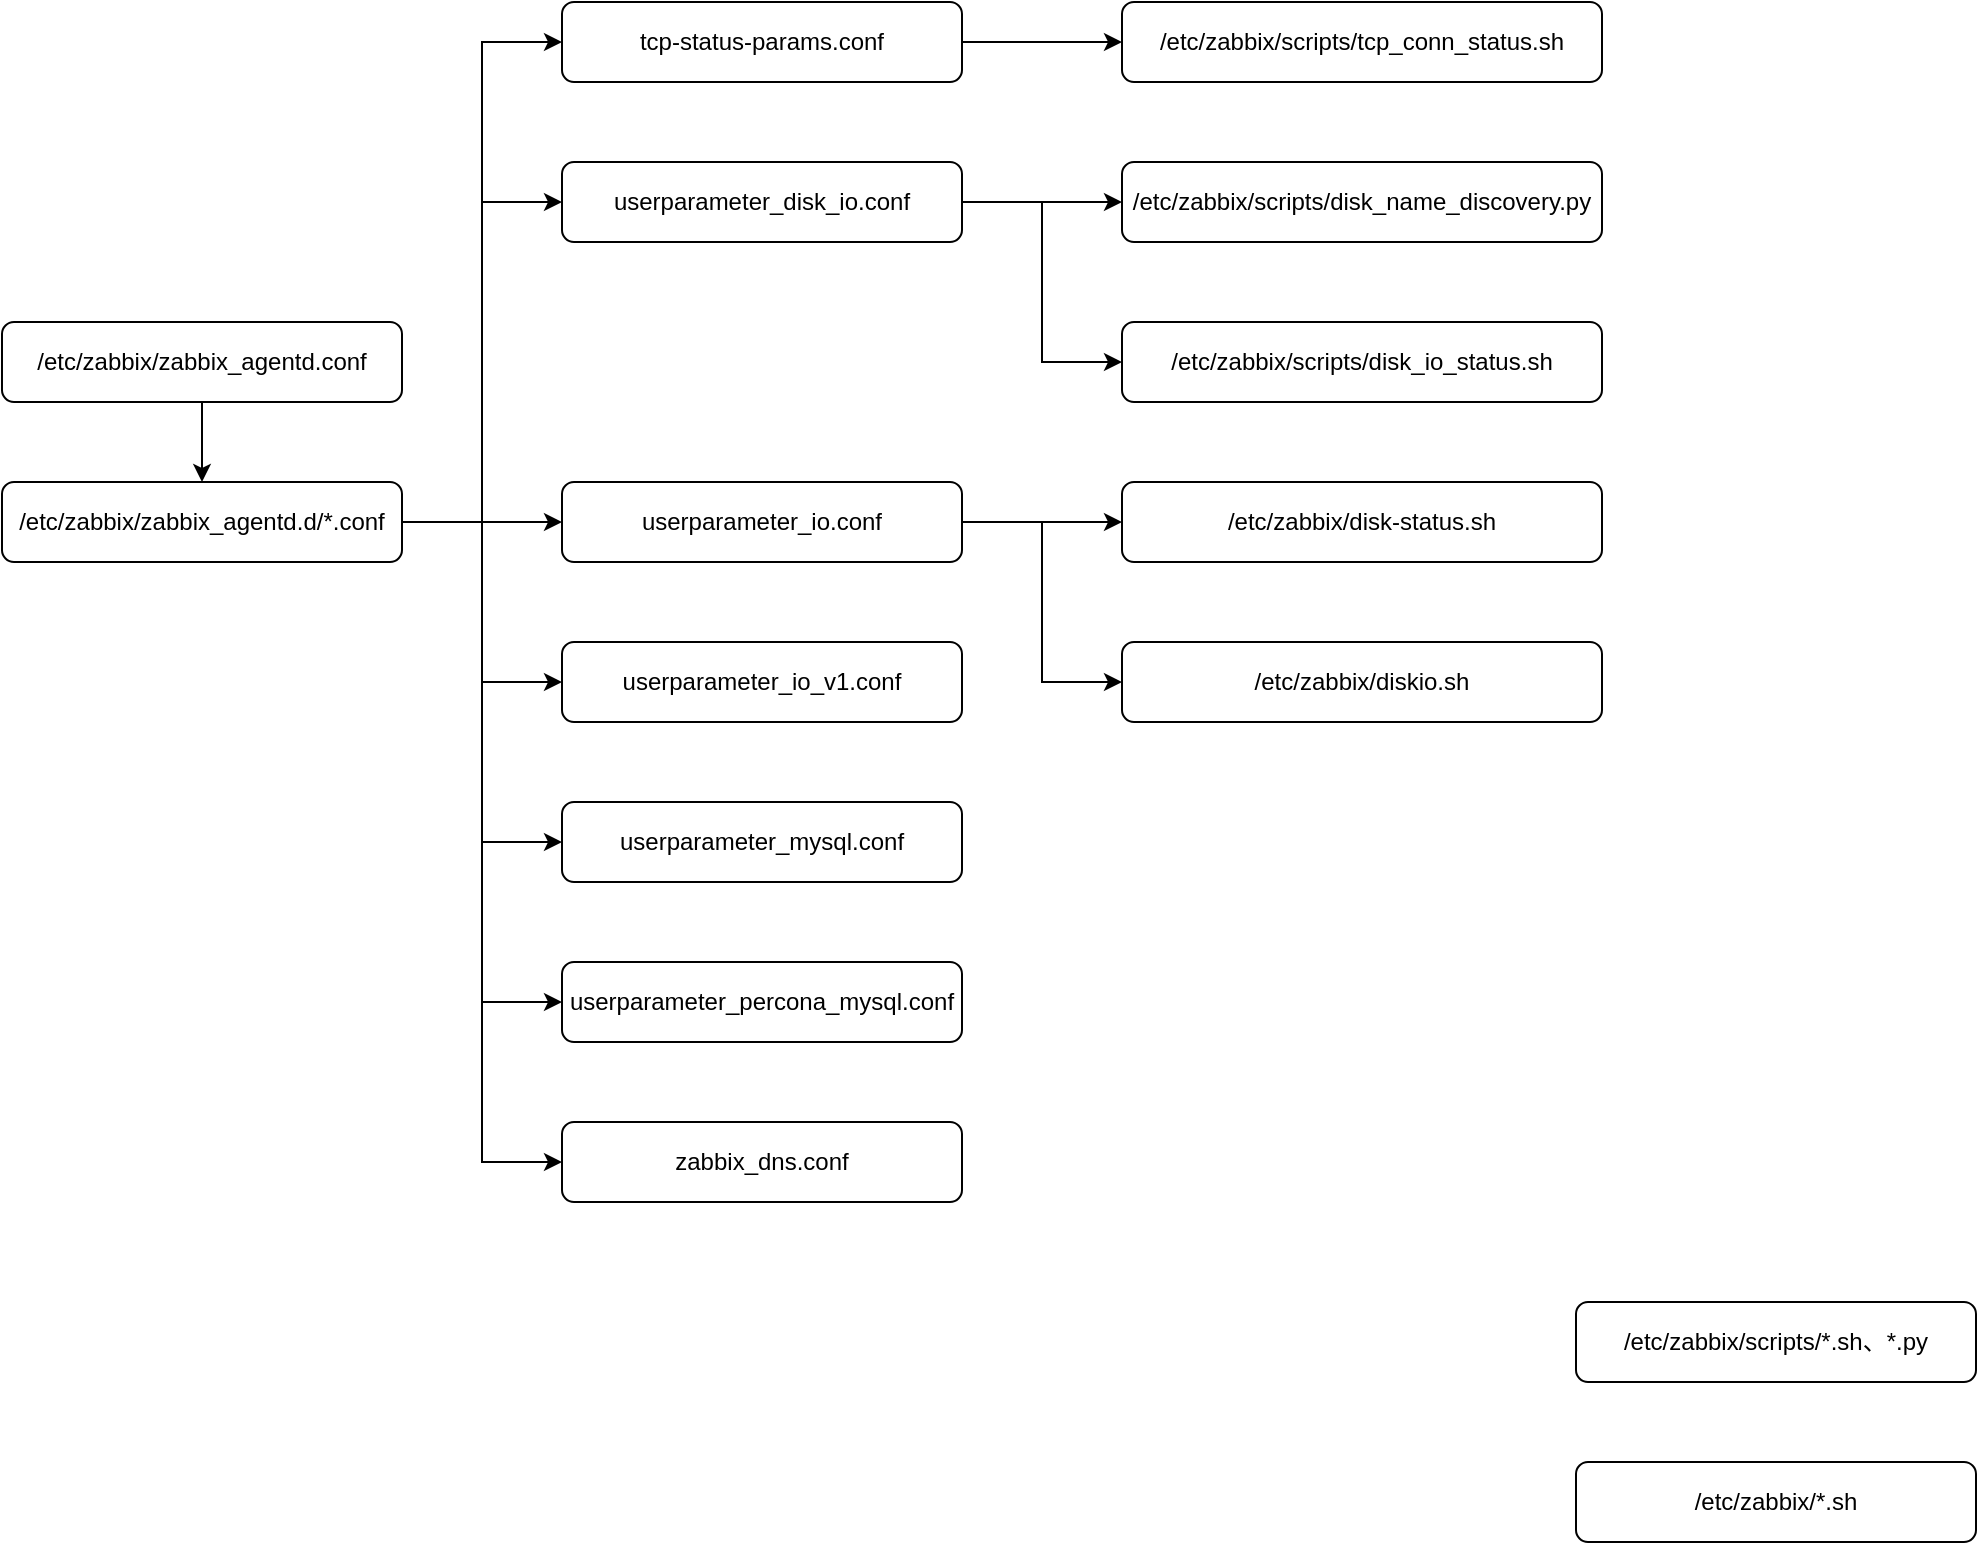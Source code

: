 <mxfile version="10.5.3" type="github"><diagram id="YcvF90TACFpCURTKJDwp" name="Page-1"><mxGraphModel dx="992" dy="1114" grid="1" gridSize="10" guides="1" tooltips="1" connect="1" arrows="1" fold="1" page="1" pageScale="1" pageWidth="827" pageHeight="1169" math="0" shadow="0"><root><mxCell id="0"/><mxCell id="1" parent="0"/><mxCell id="WXE_iapMg0Y8V585iNJN-3" style="edgeStyle=orthogonalEdgeStyle;rounded=0;orthogonalLoop=1;jettySize=auto;html=1;entryX=0.5;entryY=0;entryDx=0;entryDy=0;" parent="1" source="WXE_iapMg0Y8V585iNJN-1" target="WXE_iapMg0Y8V585iNJN-2" edge="1"><mxGeometry relative="1" as="geometry"/></mxCell><mxCell id="WXE_iapMg0Y8V585iNJN-1" value="/etc/zabbix/zabbix_agentd.conf" style="rounded=1;whiteSpace=wrap;html=1;" parent="1" vertex="1"><mxGeometry x="40" y="320" width="200" height="40" as="geometry"/></mxCell><mxCell id="hj1YLD_7xn5gk5VAPNd9-12" style="edgeStyle=orthogonalEdgeStyle;rounded=0;orthogonalLoop=1;jettySize=auto;html=1;entryX=0;entryY=0.5;entryDx=0;entryDy=0;" edge="1" parent="1" source="WXE_iapMg0Y8V585iNJN-2" target="hj1YLD_7xn5gk5VAPNd9-5"><mxGeometry relative="1" as="geometry"/></mxCell><mxCell id="hj1YLD_7xn5gk5VAPNd9-13" style="edgeStyle=orthogonalEdgeStyle;rounded=0;orthogonalLoop=1;jettySize=auto;html=1;entryX=0;entryY=0.5;entryDx=0;entryDy=0;" edge="1" parent="1" source="WXE_iapMg0Y8V585iNJN-2" target="hj1YLD_7xn5gk5VAPNd9-6"><mxGeometry relative="1" as="geometry"/></mxCell><mxCell id="hj1YLD_7xn5gk5VAPNd9-14" style="edgeStyle=orthogonalEdgeStyle;rounded=0;orthogonalLoop=1;jettySize=auto;html=1;entryX=0;entryY=0.5;entryDx=0;entryDy=0;" edge="1" parent="1" source="WXE_iapMg0Y8V585iNJN-2" target="hj1YLD_7xn5gk5VAPNd9-7"><mxGeometry relative="1" as="geometry"/></mxCell><mxCell id="hj1YLD_7xn5gk5VAPNd9-15" style="edgeStyle=orthogonalEdgeStyle;rounded=0;orthogonalLoop=1;jettySize=auto;html=1;entryX=0;entryY=0.5;entryDx=0;entryDy=0;" edge="1" parent="1" source="WXE_iapMg0Y8V585iNJN-2" target="hj1YLD_7xn5gk5VAPNd9-8"><mxGeometry relative="1" as="geometry"/></mxCell><mxCell id="hj1YLD_7xn5gk5VAPNd9-16" style="edgeStyle=orthogonalEdgeStyle;rounded=0;orthogonalLoop=1;jettySize=auto;html=1;entryX=0;entryY=0.5;entryDx=0;entryDy=0;" edge="1" parent="1" source="WXE_iapMg0Y8V585iNJN-2" target="hj1YLD_7xn5gk5VAPNd9-9"><mxGeometry relative="1" as="geometry"/></mxCell><mxCell id="hj1YLD_7xn5gk5VAPNd9-17" style="edgeStyle=orthogonalEdgeStyle;rounded=0;orthogonalLoop=1;jettySize=auto;html=1;entryX=0;entryY=0.5;entryDx=0;entryDy=0;" edge="1" parent="1" source="WXE_iapMg0Y8V585iNJN-2" target="hj1YLD_7xn5gk5VAPNd9-10"><mxGeometry relative="1" as="geometry"/></mxCell><mxCell id="hj1YLD_7xn5gk5VAPNd9-18" style="edgeStyle=orthogonalEdgeStyle;rounded=0;orthogonalLoop=1;jettySize=auto;html=1;entryX=0;entryY=0.5;entryDx=0;entryDy=0;" edge="1" parent="1" source="WXE_iapMg0Y8V585iNJN-2" target="hj1YLD_7xn5gk5VAPNd9-11"><mxGeometry relative="1" as="geometry"/></mxCell><mxCell id="WXE_iapMg0Y8V585iNJN-2" value="/etc/zabbix/zabbix_agentd.d/*.conf" style="rounded=1;whiteSpace=wrap;html=1;" parent="1" vertex="1"><mxGeometry x="40" y="400" width="200" height="40" as="geometry"/></mxCell><mxCell id="hj1YLD_7xn5gk5VAPNd9-1" value="/etc/zabbix/scripts/*.sh、*.py" style="rounded=1;whiteSpace=wrap;html=1;" vertex="1" parent="1"><mxGeometry x="827" y="810" width="200" height="40" as="geometry"/></mxCell><mxCell id="hj1YLD_7xn5gk5VAPNd9-3" value="/etc/zabbix/*.sh" style="rounded=1;whiteSpace=wrap;html=1;" vertex="1" parent="1"><mxGeometry x="827" y="890" width="200" height="40" as="geometry"/></mxCell><mxCell id="hj1YLD_7xn5gk5VAPNd9-20" style="edgeStyle=orthogonalEdgeStyle;rounded=0;orthogonalLoop=1;jettySize=auto;html=1;entryX=0;entryY=0.5;entryDx=0;entryDy=0;" edge="1" parent="1" source="hj1YLD_7xn5gk5VAPNd9-5" target="hj1YLD_7xn5gk5VAPNd9-19"><mxGeometry relative="1" as="geometry"/></mxCell><mxCell id="hj1YLD_7xn5gk5VAPNd9-5" value="tcp-status-params.conf" style="rounded=1;whiteSpace=wrap;html=1;" vertex="1" parent="1"><mxGeometry x="320" y="160" width="200" height="40" as="geometry"/></mxCell><mxCell id="hj1YLD_7xn5gk5VAPNd9-23" style="edgeStyle=orthogonalEdgeStyle;rounded=0;orthogonalLoop=1;jettySize=auto;html=1;entryX=0;entryY=0.5;entryDx=0;entryDy=0;" edge="1" parent="1" source="hj1YLD_7xn5gk5VAPNd9-6" target="hj1YLD_7xn5gk5VAPNd9-21"><mxGeometry relative="1" as="geometry"/></mxCell><mxCell id="hj1YLD_7xn5gk5VAPNd9-24" style="edgeStyle=orthogonalEdgeStyle;rounded=0;orthogonalLoop=1;jettySize=auto;html=1;entryX=0;entryY=0.5;entryDx=0;entryDy=0;" edge="1" parent="1" source="hj1YLD_7xn5gk5VAPNd9-6" target="hj1YLD_7xn5gk5VAPNd9-22"><mxGeometry relative="1" as="geometry"/></mxCell><mxCell id="hj1YLD_7xn5gk5VAPNd9-6" value="userparameter_disk_io.conf" style="rounded=1;whiteSpace=wrap;html=1;" vertex="1" parent="1"><mxGeometry x="320" y="240" width="200" height="40" as="geometry"/></mxCell><mxCell id="hj1YLD_7xn5gk5VAPNd9-26" style="edgeStyle=orthogonalEdgeStyle;rounded=0;orthogonalLoop=1;jettySize=auto;html=1;entryX=0;entryY=0.5;entryDx=0;entryDy=0;" edge="1" parent="1" source="hj1YLD_7xn5gk5VAPNd9-7" target="hj1YLD_7xn5gk5VAPNd9-25"><mxGeometry relative="1" as="geometry"/></mxCell><mxCell id="hj1YLD_7xn5gk5VAPNd9-28" style="edgeStyle=orthogonalEdgeStyle;rounded=0;orthogonalLoop=1;jettySize=auto;html=1;entryX=0;entryY=0.5;entryDx=0;entryDy=0;" edge="1" parent="1" source="hj1YLD_7xn5gk5VAPNd9-7" target="hj1YLD_7xn5gk5VAPNd9-27"><mxGeometry relative="1" as="geometry"/></mxCell><mxCell id="hj1YLD_7xn5gk5VAPNd9-7" value="userparameter_io.conf" style="rounded=1;whiteSpace=wrap;html=1;" vertex="1" parent="1"><mxGeometry x="320" y="400" width="200" height="40" as="geometry"/></mxCell><mxCell id="hj1YLD_7xn5gk5VAPNd9-8" value="userparameter_io_v1.conf" style="rounded=1;whiteSpace=wrap;html=1;" vertex="1" parent="1"><mxGeometry x="320" y="480" width="200" height="40" as="geometry"/></mxCell><mxCell id="hj1YLD_7xn5gk5VAPNd9-9" value="userparameter_mysql.conf" style="rounded=1;whiteSpace=wrap;html=1;" vertex="1" parent="1"><mxGeometry x="320" y="560" width="200" height="40" as="geometry"/></mxCell><mxCell id="hj1YLD_7xn5gk5VAPNd9-10" value="userparameter_percona_mysql.conf" style="rounded=1;whiteSpace=wrap;html=1;" vertex="1" parent="1"><mxGeometry x="320" y="640" width="200" height="40" as="geometry"/></mxCell><mxCell id="hj1YLD_7xn5gk5VAPNd9-11" value="zabbix_dns.conf" style="rounded=1;whiteSpace=wrap;html=1;" vertex="1" parent="1"><mxGeometry x="320" y="720" width="200" height="40" as="geometry"/></mxCell><mxCell id="hj1YLD_7xn5gk5VAPNd9-19" value="/etc/zabbix/scripts/&lt;span&gt;tcp_conn_status.sh&lt;/span&gt;" style="rounded=1;whiteSpace=wrap;html=1;" vertex="1" parent="1"><mxGeometry x="600" y="160" width="240" height="40" as="geometry"/></mxCell><mxCell id="hj1YLD_7xn5gk5VAPNd9-21" value="&lt;div&gt;/etc/zabbix/scripts/disk_name_discovery.py&lt;/div&gt;" style="rounded=1;whiteSpace=wrap;html=1;" vertex="1" parent="1"><mxGeometry x="600" y="240" width="240" height="40" as="geometry"/></mxCell><mxCell id="hj1YLD_7xn5gk5VAPNd9-22" value="&lt;div&gt;/etc/zabbix/scripts/disk_io_status.sh&lt;/div&gt;" style="rounded=1;whiteSpace=wrap;html=1;" vertex="1" parent="1"><mxGeometry x="600" y="320" width="240" height="40" as="geometry"/></mxCell><mxCell id="hj1YLD_7xn5gk5VAPNd9-25" value="&lt;div&gt;/etc/zabbix/disk-status.sh&lt;/div&gt;" style="rounded=1;whiteSpace=wrap;html=1;" vertex="1" parent="1"><mxGeometry x="600" y="400" width="240" height="40" as="geometry"/></mxCell><mxCell id="hj1YLD_7xn5gk5VAPNd9-27" value="&lt;div&gt;/etc/zabbix/diskio.sh&lt;/div&gt;" style="rounded=1;whiteSpace=wrap;html=1;" vertex="1" parent="1"><mxGeometry x="600" y="480" width="240" height="40" as="geometry"/></mxCell></root></mxGraphModel></diagram></mxfile>